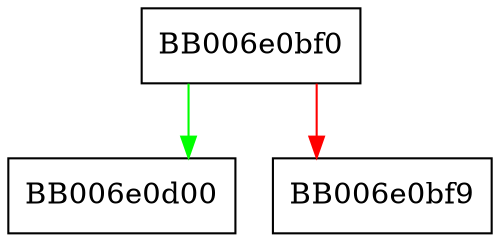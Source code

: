 digraph drbg_ctr_reseed {
  node [shape="box"];
  graph [splines=ortho];
  BB006e0bf0 -> BB006e0d00 [color="green"];
  BB006e0bf0 -> BB006e0bf9 [color="red"];
}